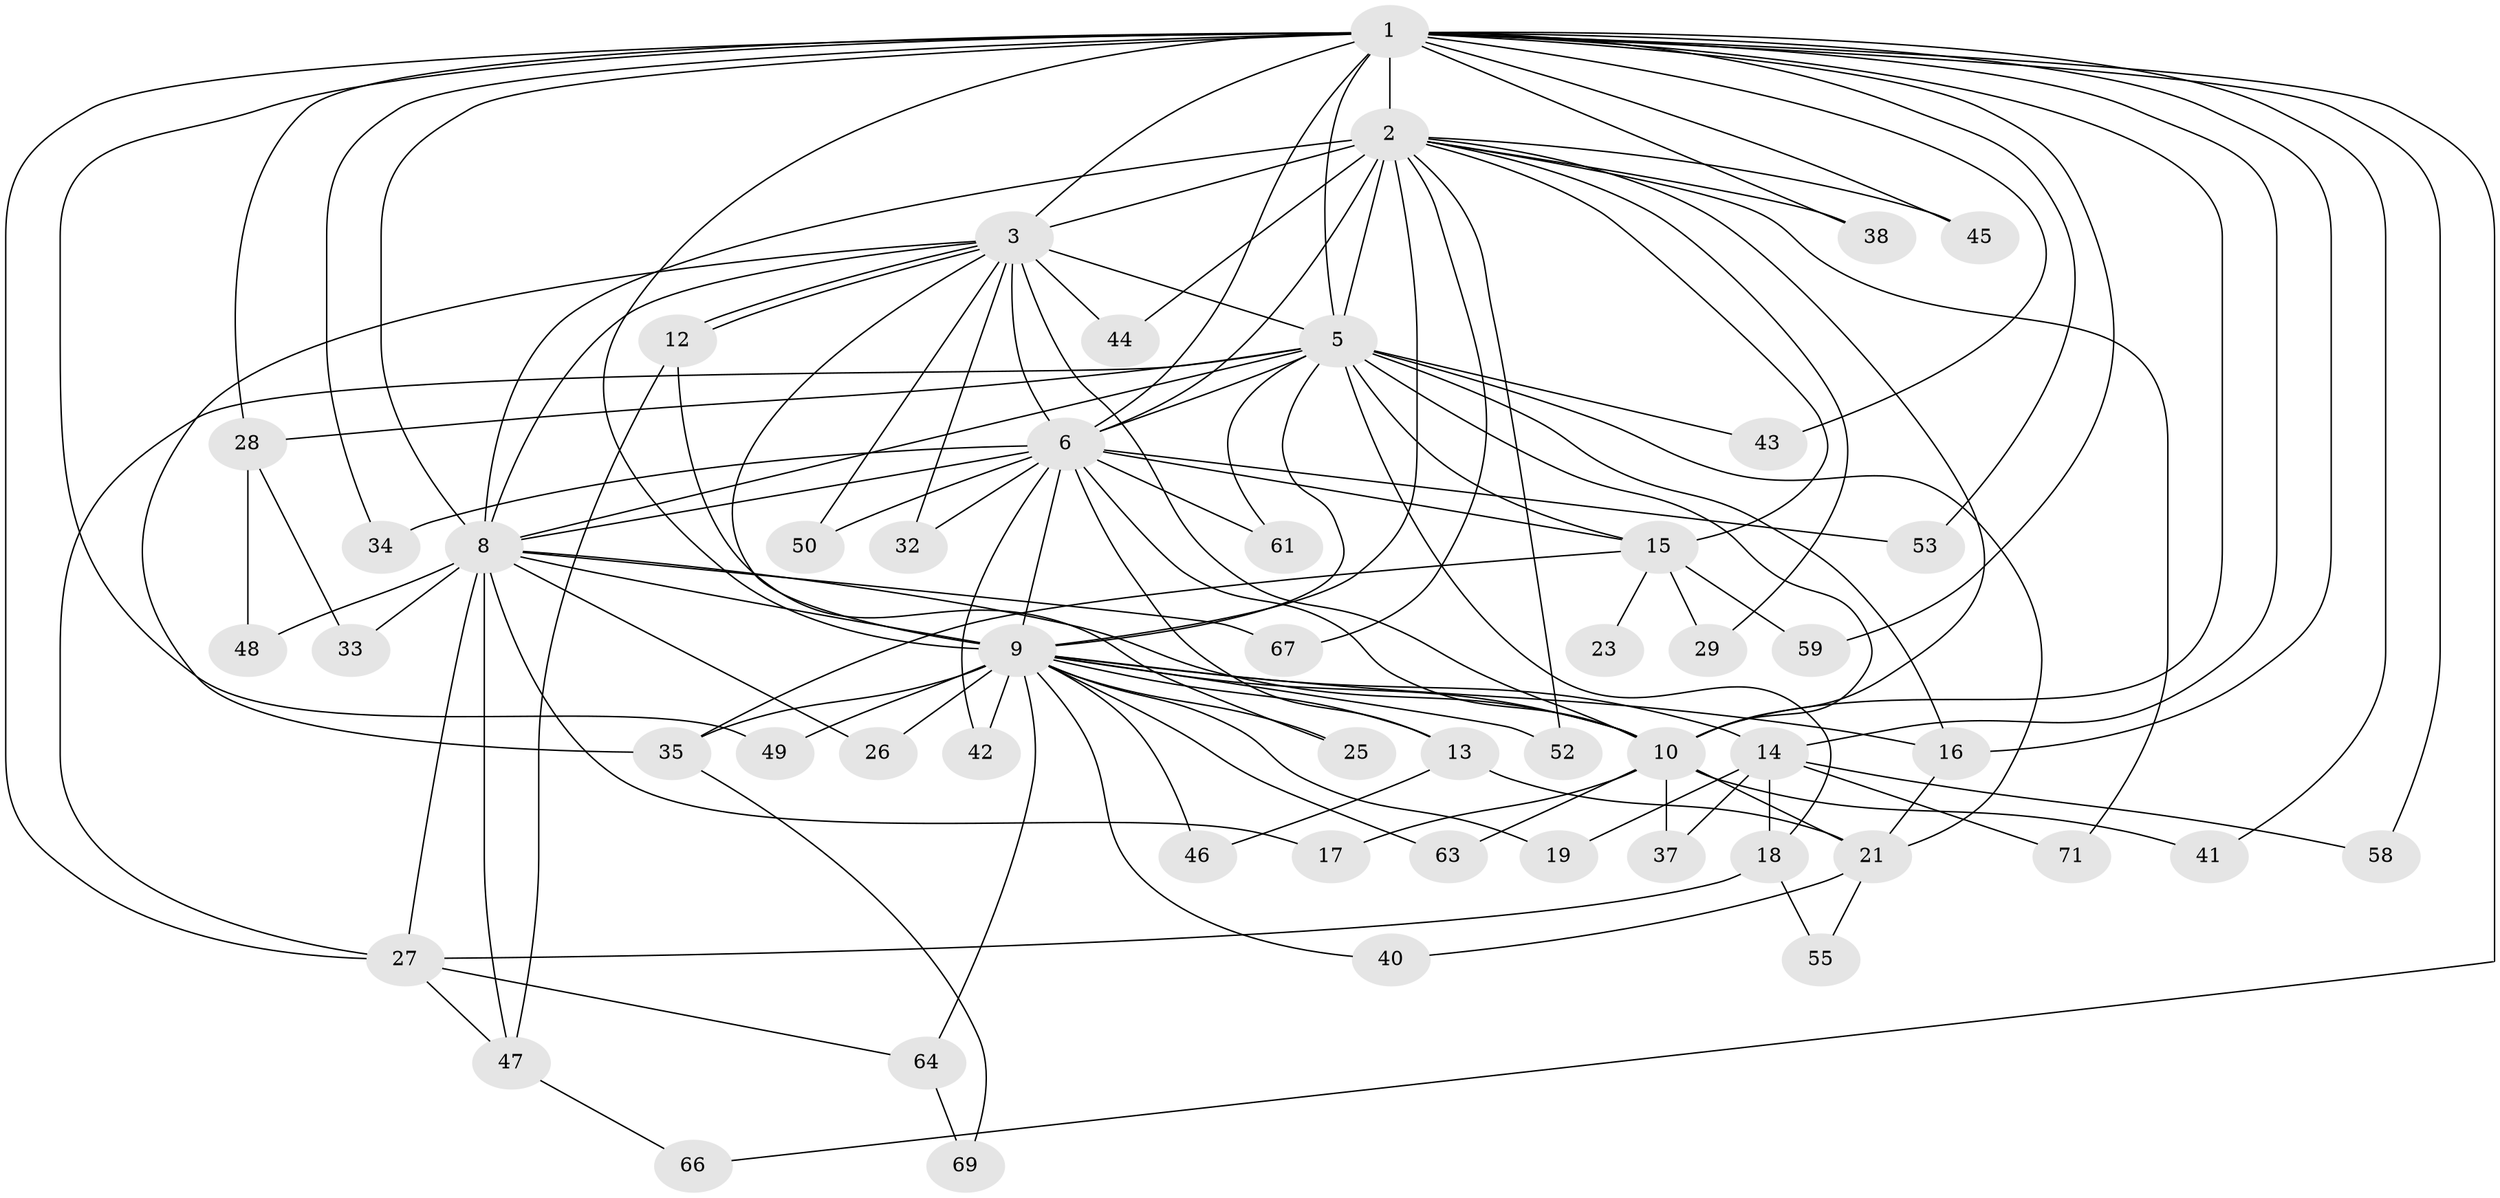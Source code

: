 // original degree distribution, {17: 0.04225352112676056, 16: 0.056338028169014086, 12: 0.014084507042253521, 19: 0.014084507042253521, 25: 0.014084507042253521, 4: 0.11267605633802817, 8: 0.014084507042253521, 5: 0.07042253521126761, 2: 0.6056338028169014, 3: 0.056338028169014086}
// Generated by graph-tools (version 1.1) at 2025/41/03/06/25 10:41:44]
// undirected, 52 vertices, 123 edges
graph export_dot {
graph [start="1"]
  node [color=gray90,style=filled];
  1 [super="+7"];
  2 [super="+4"];
  3 [super="+62"];
  5 [super="+24"];
  6 [super="+54"];
  8 [super="+11"];
  9 [super="+22"];
  10 [super="+31"];
  12;
  13 [super="+57"];
  14 [super="+70"];
  15 [super="+20"];
  16 [super="+60"];
  17;
  18 [super="+39"];
  19;
  21 [super="+30"];
  23;
  25;
  26;
  27 [super="+36"];
  28 [super="+65"];
  29;
  32;
  33;
  34;
  35 [super="+51"];
  37;
  38;
  40;
  41;
  42;
  43;
  44;
  45;
  46;
  47 [super="+68"];
  48;
  49;
  50 [super="+56"];
  52;
  53;
  55;
  58;
  59;
  61;
  63;
  64;
  66;
  67;
  69;
  71;
  1 -- 2 [weight=4];
  1 -- 3 [weight=2];
  1 -- 5 [weight=2];
  1 -- 6 [weight=2];
  1 -- 8 [weight=2];
  1 -- 9 [weight=2];
  1 -- 10 [weight=2];
  1 -- 14 [weight=2];
  1 -- 16;
  1 -- 43;
  1 -- 45;
  1 -- 49;
  1 -- 53;
  1 -- 58;
  1 -- 66;
  1 -- 28 [weight=2];
  1 -- 34;
  1 -- 38;
  1 -- 41;
  1 -- 59;
  1 -- 27;
  2 -- 3 [weight=2];
  2 -- 5 [weight=3];
  2 -- 6 [weight=2];
  2 -- 8 [weight=2];
  2 -- 9 [weight=3];
  2 -- 10 [weight=2];
  2 -- 15;
  2 -- 29;
  2 -- 38;
  2 -- 44;
  2 -- 67;
  2 -- 71;
  2 -- 45;
  2 -- 52;
  3 -- 5 [weight=2];
  3 -- 6;
  3 -- 8;
  3 -- 9;
  3 -- 10;
  3 -- 12;
  3 -- 12;
  3 -- 32;
  3 -- 35;
  3 -- 44;
  3 -- 50;
  5 -- 6;
  5 -- 8;
  5 -- 9;
  5 -- 10;
  5 -- 16;
  5 -- 18;
  5 -- 21;
  5 -- 28;
  5 -- 43;
  5 -- 61;
  5 -- 27;
  5 -- 15;
  6 -- 8;
  6 -- 9 [weight=2];
  6 -- 10;
  6 -- 13;
  6 -- 15;
  6 -- 32;
  6 -- 34;
  6 -- 42;
  6 -- 50 [weight=2];
  6 -- 53;
  6 -- 61;
  8 -- 9;
  8 -- 10 [weight=3];
  8 -- 17;
  8 -- 27;
  8 -- 33;
  8 -- 48;
  8 -- 67;
  8 -- 26;
  8 -- 47;
  9 -- 10;
  9 -- 13;
  9 -- 19;
  9 -- 25;
  9 -- 26;
  9 -- 35;
  9 -- 40;
  9 -- 42;
  9 -- 46;
  9 -- 49;
  9 -- 52;
  9 -- 63;
  9 -- 64;
  9 -- 14;
  9 -- 16;
  10 -- 17;
  10 -- 21;
  10 -- 37;
  10 -- 41;
  10 -- 63;
  12 -- 25;
  12 -- 47;
  13 -- 46;
  13 -- 21;
  14 -- 18;
  14 -- 19;
  14 -- 37;
  14 -- 58;
  14 -- 71;
  15 -- 59;
  15 -- 35;
  15 -- 29;
  15 -- 23;
  16 -- 21;
  18 -- 55;
  18 -- 27;
  21 -- 55;
  21 -- 40;
  27 -- 64;
  27 -- 47;
  28 -- 33;
  28 -- 48;
  35 -- 69;
  47 -- 66;
  64 -- 69;
}
